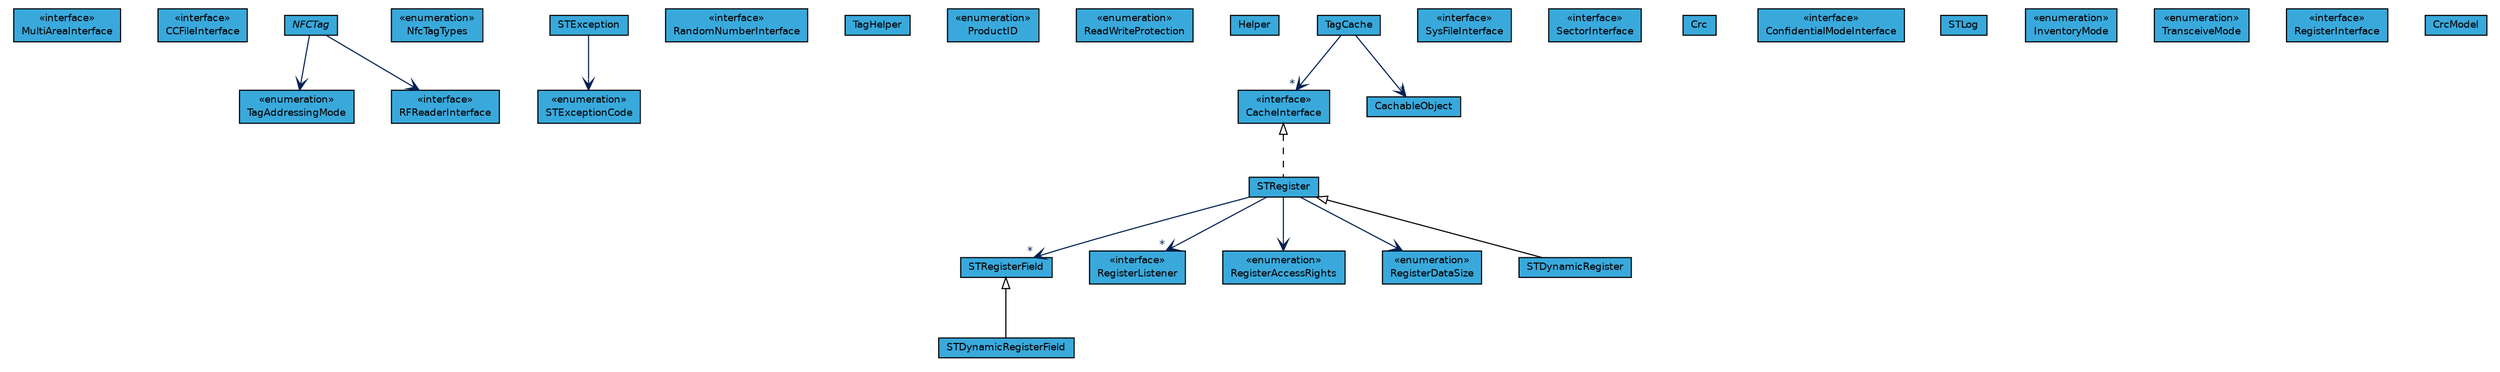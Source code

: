 #!/usr/local/bin/dot
#
# Class diagram 
# Generated by UMLGraph version R5_7_2-3-gee82a7 (http://www.umlgraph.org/)
#

digraph G {
	edge [fontname="Helvetica",fontsize=10,labelfontname="Helvetica",labelfontsize=10];
	node [fontname="Helvetica",fontsize=10,shape=plaintext];
	nodesep=0.25;
	ranksep=0.5;
	// com.st.st25sdk.MultiAreaInterface
	c0 [label=<<table title="com.st.st25sdk.MultiAreaInterface" border="0" cellborder="1" cellspacing="0" cellpadding="2" port="p" bgcolor="#39a9dc" href="./MultiAreaInterface.html">
		<tr><td><table border="0" cellspacing="0" cellpadding="1">
<tr><td align="center" balign="center"> &#171;interface&#187; </td></tr>
<tr><td align="center" balign="center"> MultiAreaInterface </td></tr>
		</table></td></tr>
		</table>>, URL="./MultiAreaInterface.html", fontname="Helvetica", fontcolor="black", fontsize=9.0];
	// com.st.st25sdk.CCFileInterface
	c1 [label=<<table title="com.st.st25sdk.CCFileInterface" border="0" cellborder="1" cellspacing="0" cellpadding="2" port="p" bgcolor="#39a9dc" href="./CCFileInterface.html">
		<tr><td><table border="0" cellspacing="0" cellpadding="1">
<tr><td align="center" balign="center"> &#171;interface&#187; </td></tr>
<tr><td align="center" balign="center"> CCFileInterface </td></tr>
		</table></td></tr>
		</table>>, URL="./CCFileInterface.html", fontname="Helvetica", fontcolor="black", fontsize=9.0];
	// com.st.st25sdk.NFCTag
	c2 [label=<<table title="com.st.st25sdk.NFCTag" border="0" cellborder="1" cellspacing="0" cellpadding="2" port="p" bgcolor="#39a9dc" href="./NFCTag.html">
		<tr><td><table border="0" cellspacing="0" cellpadding="1">
<tr><td align="center" balign="center"><font face="Helvetica-Oblique"> NFCTag </font></td></tr>
		</table></td></tr>
		</table>>, URL="./NFCTag.html", fontname="Helvetica", fontcolor="black", fontsize=9.0];
	// com.st.st25sdk.NFCTag.TagAddressingMode
	c3 [label=<<table title="com.st.st25sdk.NFCTag.TagAddressingMode" border="0" cellborder="1" cellspacing="0" cellpadding="2" port="p" bgcolor="#39a9dc" href="./NFCTag.TagAddressingMode.html">
		<tr><td><table border="0" cellspacing="0" cellpadding="1">
<tr><td align="center" balign="center"> &#171;enumeration&#187; </td></tr>
<tr><td align="center" balign="center"> TagAddressingMode </td></tr>
		</table></td></tr>
		</table>>, URL="./NFCTag.TagAddressingMode.html", fontname="Helvetica", fontcolor="black", fontsize=9.0];
	// com.st.st25sdk.NFCTag.NfcTagTypes
	c4 [label=<<table title="com.st.st25sdk.NFCTag.NfcTagTypes" border="0" cellborder="1" cellspacing="0" cellpadding="2" port="p" bgcolor="#39a9dc" href="./NFCTag.NfcTagTypes.html">
		<tr><td><table border="0" cellspacing="0" cellpadding="1">
<tr><td align="center" balign="center"> &#171;enumeration&#187; </td></tr>
<tr><td align="center" balign="center"> NfcTagTypes </td></tr>
		</table></td></tr>
		</table>>, URL="./NFCTag.NfcTagTypes.html", fontname="Helvetica", fontcolor="black", fontsize=9.0];
	// com.st.st25sdk.STException
	c5 [label=<<table title="com.st.st25sdk.STException" border="0" cellborder="1" cellspacing="0" cellpadding="2" port="p" bgcolor="#39a9dc" href="./STException.html">
		<tr><td><table border="0" cellspacing="0" cellpadding="1">
<tr><td align="center" balign="center"> STException </td></tr>
		</table></td></tr>
		</table>>, URL="./STException.html", fontname="Helvetica", fontcolor="black", fontsize=9.0];
	// com.st.st25sdk.STException.STExceptionCode
	c6 [label=<<table title="com.st.st25sdk.STException.STExceptionCode" border="0" cellborder="1" cellspacing="0" cellpadding="2" port="p" bgcolor="#39a9dc" href="./STException.STExceptionCode.html">
		<tr><td><table border="0" cellspacing="0" cellpadding="1">
<tr><td align="center" balign="center"> &#171;enumeration&#187; </td></tr>
<tr><td align="center" balign="center"> STExceptionCode </td></tr>
		</table></td></tr>
		</table>>, URL="./STException.STExceptionCode.html", fontname="Helvetica", fontcolor="black", fontsize=9.0];
	// com.st.st25sdk.RandomNumberInterface
	c7 [label=<<table title="com.st.st25sdk.RandomNumberInterface" border="0" cellborder="1" cellspacing="0" cellpadding="2" port="p" bgcolor="#39a9dc" href="./RandomNumberInterface.html">
		<tr><td><table border="0" cellspacing="0" cellpadding="1">
<tr><td align="center" balign="center"> &#171;interface&#187; </td></tr>
<tr><td align="center" balign="center"> RandomNumberInterface </td></tr>
		</table></td></tr>
		</table>>, URL="./RandomNumberInterface.html", fontname="Helvetica", fontcolor="black", fontsize=9.0];
	// com.st.st25sdk.TagHelper
	c8 [label=<<table title="com.st.st25sdk.TagHelper" border="0" cellborder="1" cellspacing="0" cellpadding="2" port="p" bgcolor="#39a9dc" href="./TagHelper.html">
		<tr><td><table border="0" cellspacing="0" cellpadding="1">
<tr><td align="center" balign="center"> TagHelper </td></tr>
		</table></td></tr>
		</table>>, URL="./TagHelper.html", fontname="Helvetica", fontcolor="black", fontsize=9.0];
	// com.st.st25sdk.TagHelper.ProductID
	c9 [label=<<table title="com.st.st25sdk.TagHelper.ProductID" border="0" cellborder="1" cellspacing="0" cellpadding="2" port="p" bgcolor="#39a9dc" href="./TagHelper.ProductID.html">
		<tr><td><table border="0" cellspacing="0" cellpadding="1">
<tr><td align="center" balign="center"> &#171;enumeration&#187; </td></tr>
<tr><td align="center" balign="center"> ProductID </td></tr>
		</table></td></tr>
		</table>>, URL="./TagHelper.ProductID.html", fontname="Helvetica", fontcolor="black", fontsize=9.0];
	// com.st.st25sdk.TagHelper.ReadWriteProtection
	c10 [label=<<table title="com.st.st25sdk.TagHelper.ReadWriteProtection" border="0" cellborder="1" cellspacing="0" cellpadding="2" port="p" bgcolor="#39a9dc" href="./TagHelper.ReadWriteProtection.html">
		<tr><td><table border="0" cellspacing="0" cellpadding="1">
<tr><td align="center" balign="center"> &#171;enumeration&#187; </td></tr>
<tr><td align="center" balign="center"> ReadWriteProtection </td></tr>
		</table></td></tr>
		</table>>, URL="./TagHelper.ReadWriteProtection.html", fontname="Helvetica", fontcolor="black", fontsize=9.0];
	// com.st.st25sdk.Helper
	c11 [label=<<table title="com.st.st25sdk.Helper" border="0" cellborder="1" cellspacing="0" cellpadding="2" port="p" bgcolor="#39a9dc" href="./Helper.html">
		<tr><td><table border="0" cellspacing="0" cellpadding="1">
<tr><td align="center" balign="center"> Helper </td></tr>
		</table></td></tr>
		</table>>, URL="./Helper.html", fontname="Helvetica", fontcolor="black", fontsize=9.0];
	// com.st.st25sdk.STRegister
	c12 [label=<<table title="com.st.st25sdk.STRegister" border="0" cellborder="1" cellspacing="0" cellpadding="2" port="p" bgcolor="#39a9dc" href="./STRegister.html">
		<tr><td><table border="0" cellspacing="0" cellpadding="1">
<tr><td align="center" balign="center"> STRegister </td></tr>
		</table></td></tr>
		</table>>, URL="./STRegister.html", fontname="Helvetica", fontcolor="black", fontsize=9.0];
	// com.st.st25sdk.STRegister.STRegisterField
	c13 [label=<<table title="com.st.st25sdk.STRegister.STRegisterField" border="0" cellborder="1" cellspacing="0" cellpadding="2" port="p" bgcolor="#39a9dc" href="./STRegister.STRegisterField.html">
		<tr><td><table border="0" cellspacing="0" cellpadding="1">
<tr><td align="center" balign="center"> STRegisterField </td></tr>
		</table></td></tr>
		</table>>, URL="./STRegister.STRegisterField.html", fontname="Helvetica", fontcolor="black", fontsize=9.0];
	// com.st.st25sdk.STRegister.RegisterListener
	c14 [label=<<table title="com.st.st25sdk.STRegister.RegisterListener" border="0" cellborder="1" cellspacing="0" cellpadding="2" port="p" bgcolor="#39a9dc" href="./STRegister.RegisterListener.html">
		<tr><td><table border="0" cellspacing="0" cellpadding="1">
<tr><td align="center" balign="center"> &#171;interface&#187; </td></tr>
<tr><td align="center" balign="center"> RegisterListener </td></tr>
		</table></td></tr>
		</table>>, URL="./STRegister.RegisterListener.html", fontname="Helvetica", fontcolor="black", fontsize=9.0];
	// com.st.st25sdk.STRegister.RegisterAccessRights
	c15 [label=<<table title="com.st.st25sdk.STRegister.RegisterAccessRights" border="0" cellborder="1" cellspacing="0" cellpadding="2" port="p" bgcolor="#39a9dc" href="./STRegister.RegisterAccessRights.html">
		<tr><td><table border="0" cellspacing="0" cellpadding="1">
<tr><td align="center" balign="center"> &#171;enumeration&#187; </td></tr>
<tr><td align="center" balign="center"> RegisterAccessRights </td></tr>
		</table></td></tr>
		</table>>, URL="./STRegister.RegisterAccessRights.html", fontname="Helvetica", fontcolor="black", fontsize=9.0];
	// com.st.st25sdk.STRegister.RegisterDataSize
	c16 [label=<<table title="com.st.st25sdk.STRegister.RegisterDataSize" border="0" cellborder="1" cellspacing="0" cellpadding="2" port="p" bgcolor="#39a9dc" href="./STRegister.RegisterDataSize.html">
		<tr><td><table border="0" cellspacing="0" cellpadding="1">
<tr><td align="center" balign="center"> &#171;enumeration&#187; </td></tr>
<tr><td align="center" balign="center"> RegisterDataSize </td></tr>
		</table></td></tr>
		</table>>, URL="./STRegister.RegisterDataSize.html", fontname="Helvetica", fontcolor="black", fontsize=9.0];
	// com.st.st25sdk.CacheInterface
	c17 [label=<<table title="com.st.st25sdk.CacheInterface" border="0" cellborder="1" cellspacing="0" cellpadding="2" port="p" bgcolor="#39a9dc" href="./CacheInterface.html">
		<tr><td><table border="0" cellspacing="0" cellpadding="1">
<tr><td align="center" balign="center"> &#171;interface&#187; </td></tr>
<tr><td align="center" balign="center"> CacheInterface </td></tr>
		</table></td></tr>
		</table>>, URL="./CacheInterface.html", fontname="Helvetica", fontcolor="black", fontsize=9.0];
	// com.st.st25sdk.TagCache
	c18 [label=<<table title="com.st.st25sdk.TagCache" border="0" cellborder="1" cellspacing="0" cellpadding="2" port="p" bgcolor="#39a9dc" href="./TagCache.html">
		<tr><td><table border="0" cellspacing="0" cellpadding="1">
<tr><td align="center" balign="center"> TagCache </td></tr>
		</table></td></tr>
		</table>>, URL="./TagCache.html", fontname="Helvetica", fontcolor="black", fontsize=9.0];
	// com.st.st25sdk.TagCache.CachableObject
	c19 [label=<<table title="com.st.st25sdk.TagCache.CachableObject" border="0" cellborder="1" cellspacing="0" cellpadding="2" port="p" bgcolor="#39a9dc" href="./TagCache.CachableObject.html">
		<tr><td><table border="0" cellspacing="0" cellpadding="1">
<tr><td align="center" balign="center"> CachableObject </td></tr>
		</table></td></tr>
		</table>>, URL="./TagCache.CachableObject.html", fontname="Helvetica", fontcolor="black", fontsize=9.0];
	// com.st.st25sdk.SysFileInterface
	c20 [label=<<table title="com.st.st25sdk.SysFileInterface" border="0" cellborder="1" cellspacing="0" cellpadding="2" port="p" bgcolor="#39a9dc" href="./SysFileInterface.html">
		<tr><td><table border="0" cellspacing="0" cellpadding="1">
<tr><td align="center" balign="center"> &#171;interface&#187; </td></tr>
<tr><td align="center" balign="center"> SysFileInterface </td></tr>
		</table></td></tr>
		</table>>, URL="./SysFileInterface.html", fontname="Helvetica", fontcolor="black", fontsize=9.0];
	// com.st.st25sdk.SectorInterface
	c21 [label=<<table title="com.st.st25sdk.SectorInterface" border="0" cellborder="1" cellspacing="0" cellpadding="2" port="p" bgcolor="#39a9dc" href="./SectorInterface.html">
		<tr><td><table border="0" cellspacing="0" cellpadding="1">
<tr><td align="center" balign="center"> &#171;interface&#187; </td></tr>
<tr><td align="center" balign="center"> SectorInterface </td></tr>
		</table></td></tr>
		</table>>, URL="./SectorInterface.html", fontname="Helvetica", fontcolor="black", fontsize=9.0];
	// com.st.st25sdk.Crc
	c22 [label=<<table title="com.st.st25sdk.Crc" border="0" cellborder="1" cellspacing="0" cellpadding="2" port="p" bgcolor="#39a9dc" href="./Crc.html">
		<tr><td><table border="0" cellspacing="0" cellpadding="1">
<tr><td align="center" balign="center"> Crc </td></tr>
		</table></td></tr>
		</table>>, URL="./Crc.html", fontname="Helvetica", fontcolor="black", fontsize=9.0];
	// com.st.st25sdk.ConfidentialModeInterface
	c23 [label=<<table title="com.st.st25sdk.ConfidentialModeInterface" border="0" cellborder="1" cellspacing="0" cellpadding="2" port="p" bgcolor="#39a9dc" href="./ConfidentialModeInterface.html">
		<tr><td><table border="0" cellspacing="0" cellpadding="1">
<tr><td align="center" balign="center"> &#171;interface&#187; </td></tr>
<tr><td align="center" balign="center"> ConfidentialModeInterface </td></tr>
		</table></td></tr>
		</table>>, URL="./ConfidentialModeInterface.html", fontname="Helvetica", fontcolor="black", fontsize=9.0];
	// com.st.st25sdk.STLog
	c24 [label=<<table title="com.st.st25sdk.STLog" border="0" cellborder="1" cellspacing="0" cellpadding="2" port="p" bgcolor="#39a9dc" href="./STLog.html">
		<tr><td><table border="0" cellspacing="0" cellpadding="1">
<tr><td align="center" balign="center"> STLog </td></tr>
		</table></td></tr>
		</table>>, URL="./STLog.html", fontname="Helvetica", fontcolor="black", fontsize=9.0];
	// com.st.st25sdk.RFReaderInterface
	c25 [label=<<table title="com.st.st25sdk.RFReaderInterface" border="0" cellborder="1" cellspacing="0" cellpadding="2" port="p" bgcolor="#39a9dc" href="./RFReaderInterface.html">
		<tr><td><table border="0" cellspacing="0" cellpadding="1">
<tr><td align="center" balign="center"> &#171;interface&#187; </td></tr>
<tr><td align="center" balign="center"> RFReaderInterface </td></tr>
		</table></td></tr>
		</table>>, URL="./RFReaderInterface.html", fontname="Helvetica", fontcolor="black", fontsize=9.0];
	// com.st.st25sdk.RFReaderInterface.InventoryMode
	c26 [label=<<table title="com.st.st25sdk.RFReaderInterface.InventoryMode" border="0" cellborder="1" cellspacing="0" cellpadding="2" port="p" bgcolor="#39a9dc" href="./RFReaderInterface.InventoryMode.html">
		<tr><td><table border="0" cellspacing="0" cellpadding="1">
<tr><td align="center" balign="center"> &#171;enumeration&#187; </td></tr>
<tr><td align="center" balign="center"> InventoryMode </td></tr>
		</table></td></tr>
		</table>>, URL="./RFReaderInterface.InventoryMode.html", fontname="Helvetica", fontcolor="black", fontsize=9.0];
	// com.st.st25sdk.RFReaderInterface.TransceiveMode
	c27 [label=<<table title="com.st.st25sdk.RFReaderInterface.TransceiveMode" border="0" cellborder="1" cellspacing="0" cellpadding="2" port="p" bgcolor="#39a9dc" href="./RFReaderInterface.TransceiveMode.html">
		<tr><td><table border="0" cellspacing="0" cellpadding="1">
<tr><td align="center" balign="center"> &#171;enumeration&#187; </td></tr>
<tr><td align="center" balign="center"> TransceiveMode </td></tr>
		</table></td></tr>
		</table>>, URL="./RFReaderInterface.TransceiveMode.html", fontname="Helvetica", fontcolor="black", fontsize=9.0];
	// com.st.st25sdk.RegisterInterface
	c28 [label=<<table title="com.st.st25sdk.RegisterInterface" border="0" cellborder="1" cellspacing="0" cellpadding="2" port="p" bgcolor="#39a9dc" href="./RegisterInterface.html">
		<tr><td><table border="0" cellspacing="0" cellpadding="1">
<tr><td align="center" balign="center"> &#171;interface&#187; </td></tr>
<tr><td align="center" balign="center"> RegisterInterface </td></tr>
		</table></td></tr>
		</table>>, URL="./RegisterInterface.html", fontname="Helvetica", fontcolor="black", fontsize=9.0];
	// com.st.st25sdk.STDynamicRegister
	c29 [label=<<table title="com.st.st25sdk.STDynamicRegister" border="0" cellborder="1" cellspacing="0" cellpadding="2" port="p" bgcolor="#39a9dc" href="./STDynamicRegister.html">
		<tr><td><table border="0" cellspacing="0" cellpadding="1">
<tr><td align="center" balign="center"> STDynamicRegister </td></tr>
		</table></td></tr>
		</table>>, URL="./STDynamicRegister.html", fontname="Helvetica", fontcolor="black", fontsize=9.0];
	// com.st.st25sdk.STDynamicRegister.STDynamicRegisterField
	c30 [label=<<table title="com.st.st25sdk.STDynamicRegister.STDynamicRegisterField" border="0" cellborder="1" cellspacing="0" cellpadding="2" port="p" bgcolor="#39a9dc" href="./STDynamicRegister.STDynamicRegisterField.html">
		<tr><td><table border="0" cellspacing="0" cellpadding="1">
<tr><td align="center" balign="center"> STDynamicRegisterField </td></tr>
		</table></td></tr>
		</table>>, URL="./STDynamicRegister.STDynamicRegisterField.html", fontname="Helvetica", fontcolor="black", fontsize=9.0];
	// com.st.st25sdk.CrcModel
	c31 [label=<<table title="com.st.st25sdk.CrcModel" border="0" cellborder="1" cellspacing="0" cellpadding="2" port="p" bgcolor="#39a9dc" href="./CrcModel.html">
		<tr><td><table border="0" cellspacing="0" cellpadding="1">
<tr><td align="center" balign="center"> CrcModel </td></tr>
		</table></td></tr>
		</table>>, URL="./CrcModel.html", fontname="Helvetica", fontcolor="black", fontsize=9.0];
	//com.st.st25sdk.STRegister implements com.st.st25sdk.CacheInterface
	c17:p -> c12:p [dir=back,arrowtail=empty,style=dashed];
	//com.st.st25sdk.STDynamicRegister extends com.st.st25sdk.STRegister
	c12:p -> c29:p [dir=back,arrowtail=empty];
	//com.st.st25sdk.STDynamicRegister.STDynamicRegisterField extends com.st.st25sdk.STRegister.STRegisterField
	c13:p -> c30:p [dir=back,arrowtail=empty];
	// com.st.st25sdk.NFCTag NAVASSOC com.st.st25sdk.RFReaderInterface
	c2:p -> c25:p [taillabel="", label="", headlabel="", fontname="Helvetica", fontcolor="#002052", fontsize=10.0, color="#002052", arrowhead=open];
	// com.st.st25sdk.NFCTag NAVASSOC com.st.st25sdk.NFCTag.TagAddressingMode
	c2:p -> c3:p [taillabel="", label="", headlabel="", fontname="Helvetica", fontcolor="#002052", fontsize=10.0, color="#002052", arrowhead=open];
	// com.st.st25sdk.STException NAVASSOC com.st.st25sdk.STException.STExceptionCode
	c5:p -> c6:p [taillabel="", label="", headlabel="", fontname="Helvetica", fontcolor="#002052", fontsize=10.0, color="#002052", arrowhead=open];
	// com.st.st25sdk.STRegister NAVASSOC com.st.st25sdk.STRegister.RegisterAccessRights
	c12:p -> c15:p [taillabel="", label="", headlabel="", fontname="Helvetica", fontcolor="#002052", fontsize=10.0, color="#002052", arrowhead=open];
	// com.st.st25sdk.STRegister NAVASSOC com.st.st25sdk.STRegister.RegisterDataSize
	c12:p -> c16:p [taillabel="", label="", headlabel="", fontname="Helvetica", fontcolor="#002052", fontsize=10.0, color="#002052", arrowhead=open];
	// com.st.st25sdk.STRegister NAVASSOC com.st.st25sdk.STRegister.STRegisterField
	c12:p -> c13:p [taillabel="", label="", headlabel="*", fontname="Helvetica", fontcolor="#002052", fontsize=10.0, color="#002052", arrowhead=open];
	// com.st.st25sdk.STRegister NAVASSOC com.st.st25sdk.STRegister.RegisterListener
	c12:p -> c14:p [taillabel="", label="", headlabel="*", fontname="Helvetica", fontcolor="#002052", fontsize=10.0, color="#002052", arrowhead=open];
	// com.st.st25sdk.TagCache NAVASSOC com.st.st25sdk.CacheInterface
	c18:p -> c17:p [taillabel="", label="", headlabel="*", fontname="Helvetica", fontcolor="#002052", fontsize=10.0, color="#002052", arrowhead=open];
	// com.st.st25sdk.TagCache NAVASSOC com.st.st25sdk.TagCache.CachableObject
	c18:p -> c19:p [taillabel="", label="", headlabel="*", fontname="Helvetica", fontcolor="#002052", fontsize=10.0, color="#002052", arrowhead=open];
}

